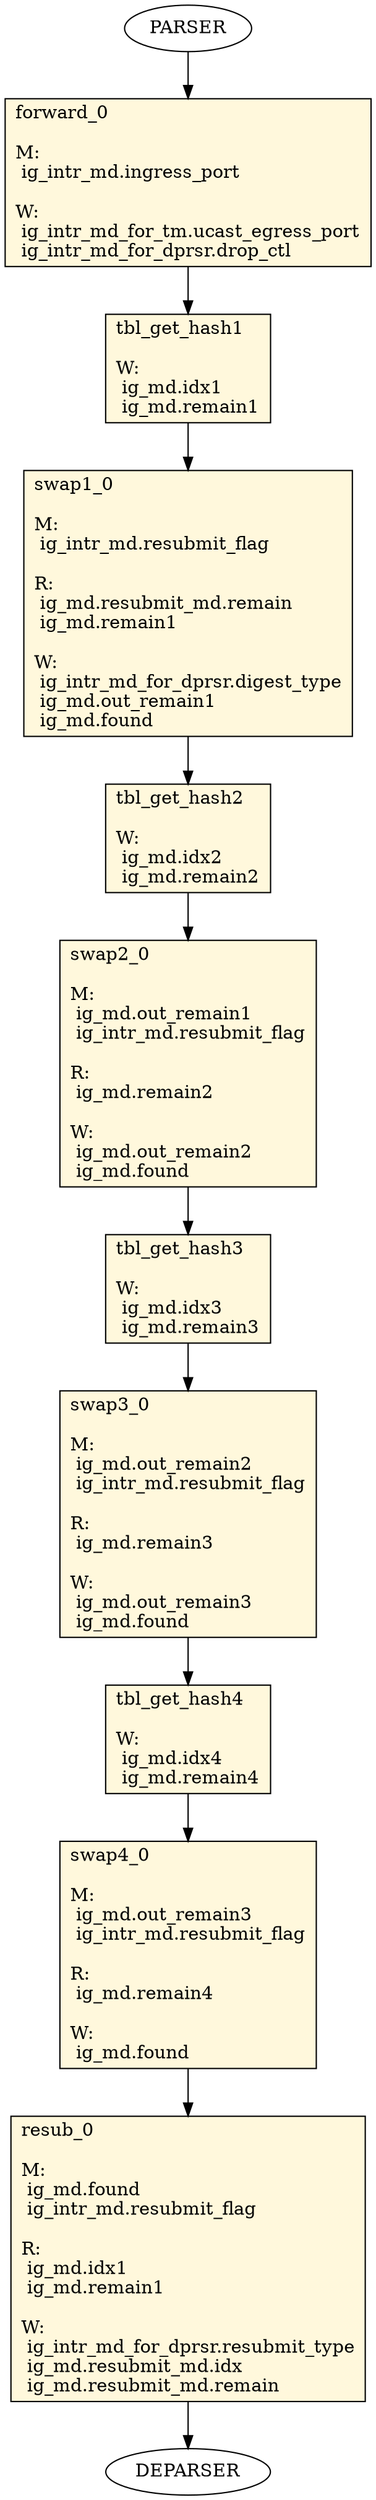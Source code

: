 digraph ingress {
forward_0 [ shape=record, style="filled", fillcolor=cornsilk, label="forward_0\l\l
M:\l
 ig_intr_md.ingress_port\l
\lW:\l
 ig_intr_md_for_tm.ucast_egress_port\l
 ig_intr_md_for_dprsr.drop_ctl\l
 "];
tbl_get_hash1 [ shape=record, style="filled", fillcolor=cornsilk, label="tbl_get_hash1\l\l
W:\l
 ig_md.idx1\l
 ig_md.remain1\l
 "];
swap1_0 [ shape=record, style="filled", fillcolor=cornsilk, label="swap1_0\l\l
M:\l
 ig_intr_md.resubmit_flag\l
\lR:\l
 ig_md.resubmit_md.remain\l
 ig_md.remain1\l
\lW:\l
 ig_intr_md_for_dprsr.digest_type\l
 ig_md.out_remain1\l
 ig_md.found\l
 "];
tbl_get_hash2 [ shape=record, style="filled", fillcolor=cornsilk, label="tbl_get_hash2\l\l
W:\l
 ig_md.idx2\l
 ig_md.remain2\l
 "];
swap2_0 [ shape=record, style="filled", fillcolor=cornsilk, label="swap2_0\l\l
M:\l
 ig_md.out_remain1\l
 ig_intr_md.resubmit_flag\l
\lR:\l
 ig_md.remain2\l
\lW:\l
 ig_md.out_remain2\l
 ig_md.found\l
 "];
tbl_get_hash3 [ shape=record, style="filled", fillcolor=cornsilk, label="tbl_get_hash3\l\l
W:\l
 ig_md.idx3\l
 ig_md.remain3\l
 "];
swap3_0 [ shape=record, style="filled", fillcolor=cornsilk, label="swap3_0\l\l
M:\l
 ig_md.out_remain2\l
 ig_intr_md.resubmit_flag\l
\lR:\l
 ig_md.remain3\l
\lW:\l
 ig_md.out_remain3\l
 ig_md.found\l
 "];
tbl_get_hash4 [ shape=record, style="filled", fillcolor=cornsilk, label="tbl_get_hash4\l\l
W:\l
 ig_md.idx4\l
 ig_md.remain4\l
 "];
swap4_0 [ shape=record, style="filled", fillcolor=cornsilk, label="swap4_0\l\l
M:\l
 ig_md.out_remain3\l
 ig_intr_md.resubmit_flag\l
\lR:\l
 ig_md.remain4\l
\lW:\l
 ig_md.found\l
 "];
resub_0 [ shape=record, style="filled", fillcolor=cornsilk, label="resub_0\l\l
M:\l
 ig_md.found\l
 ig_intr_md.resubmit_flag\l
\lR:\l
 ig_md.idx1\l
 ig_md.remain1\l
\lW:\l
 ig_intr_md_for_dprsr.resubmit_type\l
 ig_md.resubmit_md.idx\l
 ig_md.resubmit_md.remain\l
 "];
    PARSER -> forward_0
    forward_0 -> tbl_get_hash1
    tbl_get_hash1 -> swap1_0
    swap1_0 -> tbl_get_hash2
    tbl_get_hash2 -> swap2_0
    swap2_0 -> tbl_get_hash3
    tbl_get_hash3 -> swap3_0
    swap3_0 -> tbl_get_hash4
    tbl_get_hash4 -> swap4_0
    swap4_0 -> resub_0
    resub_0 -> DEPARSER
}
